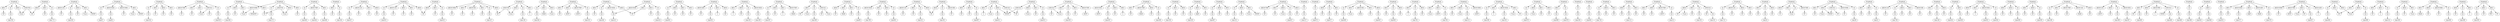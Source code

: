 digraph {
   ptbn00836 [ label="tok" ]
  ptbn00836 -> segr783
   ptbn00393 [ label="PP" ]
   ptbn00837 [ label="NP" ]
   ptbn00080 [ label="PP" ]
   ptbn00392 [ label="Trace" ]
   ptbn00598 [ label="PP" ]
   ptbn00971 [ label="NP" ]
   ptbn00832 [ label="Trace" ]
   pbn101 [ label="ARG0" ]
   ptbn00595 [ label="tok" ]
  ptbn00595 -> segr554
   pbn100 [ label="PropBank" ]
   ptbn00390 [ label="tok" ]
  ptbn00390 -> segr350
   ptbn00596 [ label="NP" ]
   ptbn00975 [ label="tok" ]
  ptbn00975 -> segr918
   pbn244 [ label="rel" ]
   ptbn00184 [ label="tok" ]
  ptbn00184 -> segr164
   ptbn00496 [ label="PP" ]
   pbn243 [ label="ARGM-TMP" ]
   ptbn00977 [ label="Trace" ]
   pbn242 [ label="ARG1" ]
   ptbn00978 [ label="PP" ]
   pbn241 [ label="PropBank" ]
   ptbn00495 [ label="tok" ]
  ptbn00495 -> segr457
   pbn240 [ label="rel" ]
   ptbn00294 [ label="tok" ]
  ptbn00294 -> segr264
   ptbn00180 [ label="PP" ]
   ptbn00295 [ label="NP" ]
   ptbn00298 [ label="WHADVP" ]
   pbn238 [ label="ARGM-LOC" ]
   pbn239 [ label="ARG2" ]
   pbn236 [ label="ARG0" ]
   pbn237 [ label="ARG1" ]
   ptbn00492 [ label="NP" ]
   pbn234 [ label="rel" ]
   pbn235 [ label="PropBank" ]
   ptbn00186 [ label="QP" ]
   ptbn00592 [ label="NP" ]
   ptbn00380 [ label="Trace" ]
   ptbn00825 [ label="NP" ]
   ptbn00382 [ label="tok" ]
  ptbn00382 -> segr344
   ptbn00383 [ label="SBAR" ]
   ptbn00582 [ label="ADVP" ]
   ptbn00824 [ label="tok" ]
  ptbn00824 -> segr773
   ptbn00821 [ label="NP" ]
   pbn231 [ label="PropBank" ]
   ptbn00483 [ label="NP" ]
   pbn230 [ label="rel" ]
   pbn233 [ label="ARG1" ]
   pbn232 [ label="ARG0" ]
   ptbn00488 [ label="PP" ]
   ptbn00968 [ label="PP" ]
   ptbn00192 [ label="NP" ]
   ptbn00284 [ label="SBAR" ]
   pbn227 [ label="ARG0" ]
   pbn228 [ label="ARG1" ]
   pbn229 [ label="ARG2" ]
   ptbn00287 [ label="NP" ]
   pbn223 [ label="ARG1" ]
   pbn224 [ label="rel" ]
   pbn225 [ label="LINK-SLC" ]
   ptbn00482 [ label="tok" ]
  ptbn00482 -> segr444
   pbn226 [ label="PropBank" ]
   ptbn00098 [ label="NP" ]
   ptbn00384 [ label="WHNP" ]
   ptbn00387 [ label="NP" ]
   ptbn00854 [ label="tok" ]
  ptbn00854 -> segr801
   pbn123 [ label="ARG1" ]
   ptbn00855 [ label="NP" ]
   pbn122 [ label="ARG0" ]
   ptbn00951 [ label="NP" ]
   ptbn00856 [ label="NP" ]
   pbn121 [ label="PropBank" ]
   pbn120 [ label="LINK-SLC" ]
   pbn222 [ label="PropBank" ]
   pbn221 [ label="ARGM-NEG" ]
   ptbn00955 [ label="tok" ]
  ptbn00955 -> segr897
   ptbn00852 [ label="tok" ]
  ptbn00852 -> segr799
   pbn220 [ label="rel" ]
   ptbn00956 [ label="NP" ]
   pbn214 [ label="ARG1" ]
   pbn215 [ label="ARGM-TMP" ]
   pbn212 [ label="PropBank" ]
   pbn213 [ label="ARG0" ]
   pbn218 [ label="ARG0" ]
   pbn219 [ label="ARG1" ]
   pbn216 [ label="rel" ]
   pbn217 [ label="PropBank" ]
   pbn119 [ label="rel" ]
   pbn117 [ label="ARG2" ]
   pbn118 [ label="ARGM-TMP" ]
   pbn115 [ label="PropBank" ]
   pbn116 [ label="ARG1" ]
   pbn113 [ label="rel" ]
   pbn114 [ label="ARGM-DIR" ]
   pbn110 [ label="rel" ]
   ptbn00843 [ label="NP" ]
   pbn112 [ label="ARG0" ]
   ptbn00075 [ label="Trace" ]
   pbn111 [ label="PropBank" ]
   ptbn00071 [ label="WHNP" ]
   ptbn00465 [ label="tok" ]
  ptbn00465 -> segr424
   ptbn00466 [ label="PP" ]
   ptbn00262 [ label="NP" ]
   ptbn00462 [ label="tok" ]
  ptbn00462 -> segr422
   pbn211 [ label="rel" ]
   pbn210 [ label="ARG2" ]
   pbn201 [ label="rel" ]
   pbn202 [ label="PropBank" ]
   pbn203 [ label="ARG1" ]
   pbn204 [ label="ARG2" ]
   pbn205 [ label="ARGM-TMP" ]
   pbn206 [ label="rel" ]
   ptbn00266 [ label="NP" ]
   pbn207 [ label="PropBank" ]
   ptbn00265 [ label="tok" ]
  ptbn00265 -> segr236
   pbn208 [ label="ARG0" ]
   pbn106 [ label="PropBank" ]
   pbn209 [ label="ARG1" ]
   pbn107 [ label="ARG0" ]
   pbn108 [ label="ARG1" ]
   pbn109 [ label="ARGM-TMP" ]
   pbn102 [ label="ARG1" ]
   ptbn00077 [ label="tok" ]
  ptbn00077 -> segr65
   pbn103 [ label="LINK-PCR" ]
   pbn104 [ label="ARGM-MNR" ]
   ptbn00079 [ label="tok" ]
  ptbn00079 -> segr67
   pbn105 [ label="rel" ]
   pbn200 [ label="ARG2" ]
   ptbn00730 [ label="NP" ]
   ptbn00733 [ label="tok" ]
  ptbn00733 -> segr687
   ptbn00254 [ label="NP" ]
   ptbn00929 [ label="NP" ]
   ptbn00734 [ label="NP" ]
   ptbn00253 [ label="tok" ]
  ptbn00253 -> segr227
   ptbn00259 [ label="Trace" ]
   ptbn00359 [ label="tok" ]
  ptbn00359 -> segr321
   ptbn00257 [ label="tok" ]
  ptbn00257 -> segr231
   ptbn00921 [ label="NP" ]
   ptbn00920 [ label="tok" ]
  ptbn00920 -> segr857
   ptbn00925 [ label="PP" ]
   ptbn00344 [ label="PP" ]
   ptbn00721 [ label="tok" ]
  ptbn00721 -> segr675
   ptbn00341 [ label="tok" ]
  ptbn00341 -> segr303
   ptbn00343 [ label="Trace" ]
   ptbn00724 [ label="NP" ]
   ptbn00723 [ label="tok" ]
  ptbn00723 -> segr677
   ptbn00244 [ label="WHNP" ]
   ptbn00916 [ label="Trace" ]
   ptbn00910 [ label="NP" ]
   ptbn00708 [ label="NP" ]
   ptbn00911 [ label="tok" ]
  ptbn00911 -> segr849
   ptbn00810 [ label="S" ]
   ptbn00812 [ label="Trace" ]
   ptbn00817 [ label="ADVP" ]
   ptbn00816 [ label="tok" ]
  ptbn00816 -> segr765
   ptbn00612 [ label="NP" ]
   ptbn00809 [ label="tok" ]
  ptbn00809 -> segr761
   ptbn00238 [ label="tok" ]
  ptbn00238 -> segr212
   ptbn00619 [ label="NP" ]
   ptbn00239 [ label="NP" ]
   ptbn00718 [ label="NP" ]
   ptbn00235 [ label="ADVP" ]
   ptbn00232 [ label="Trace" ]
   ptbn00907 [ label="Trace" ]
   ptbn00230 [ label="S" ]
   ptbn00909 [ label="tok" ]
  ptbn00909 -> segr847
   ptbn00611 [ label="tok" ]
  ptbn00611 -> segr569
   ptbn00904 [ label="INTJ" ]
   ptbn00806 [ label="NP" ]
   ptbn00360 [ label="NP" ]
   pbn366 [ label="rel" ]
   pbn367 [ label="PropBank" ]
   pbn368 [ label="ARG1" ]
   ptbn00364 [ label="PP" ]
   pbn369 [ label="rel" ]
   ptbn00227 [ label="tok" ]
  ptbn00227 -> segr206
   ptbn00608 [ label="NP" ]
   ptbn00229 [ label="Trace" ]
   ptbn00223 [ label="tok" ]
  ptbn00223 -> segr202
   ptbn00707 [ label="tok" ]
  ptbn00707 -> segr663
   ptbn00225 [ label="tok" ]
  ptbn00225 -> segr204
   ptbn00705 [ label="tok" ]
  ptbn00705 -> segr661
   ptbn00702 [ label="NP" ]
   ptbn00102 [ label="NP" ]
   ptbn00631 [ label="tok" ]
  ptbn00631 -> segr587
   ptbn00104 [ label="SBAR" ]
   ptbn00101 [ label="tok" ]
  ptbn00101 -> segr89
   ptbn00771 [ label="NP" ]
   ptbn00639 [ label="tok" ]
  ptbn00639 -> segr589
   ptbn00637 [ label="Trace" ]
   ptbn00107 [ label="NP" ]
   ptbn00775 [ label="NP" ]
   ptbn00636 [ label="NP" ]
   ptbn00774 [ label="tok" ]
  ptbn00774 -> segr726
   ptbn00635 [ label="S" ]
   ptbn00634 [ label="Trace" ]
   ptbn00005 [ label="ADVP" ]
   ptbn00108 [ label="NP" ]
   ptbn00116 [ label="NP" ]
   ptbn00114 [ label="Trace" ]
   ptbn00628 [ label="ADVP" ]
   ptbn00761 [ label="tok" ]
  ptbn00761 -> segr713
   ptbn00011 [ label="NP" ]
   ptbn00762 [ label="NP" ]
   ptbn00016 [ label="NP" ]
   ptbn00765 [ label="PP" ]
   ptbn00626 [ label="NP" ]
   ptbn00015 [ label="NP" ]
   ptbn00118 [ label="VP" ]
   ptbn00014 [ label="tok" ]
  ptbn00014 -> segr14
   ptbn00117 [ label="tok" ]
  ptbn00117 -> segr101
   ptbn00651 [ label="PP" ]
   ptbn00122 [ label="Trace" ]
   ptbn00125 [ label="NP" ]
   ptbn00124 [ label="tok" ]
  ptbn00124 -> segr105
   ptbn00127 [ label="PP" ]
   ptbn00755 [ label="NP" ]
   ptbn00133 [ label="NP" ]
   ptbn00640 [ label="SBAR" ]
   ptbn00132 [ label="tok" ]
  ptbn00132 -> segr113
   ptbn00643 [ label="NP" ]
   ptbn00648 [ label="tok" ]
  ptbn00648 -> segr601
   ptbn00649 [ label="NP" ]
   ptbn00043 [ label="tok" ]
  ptbn00043 -> segr38
   ptbn00044 [ label="NP" ]
   ptbn00046 [ label="PP" ]
   ptbn00678 [ label="tok" ]
  ptbn00678 -> segr632
   ptbn00679 [ label="NP" ]
   ptbn00142 [ label="PP" ]
   ptbn00670 [ label="tok" ]
  ptbn00670 -> segr622
   ptbn00671 [ label="PP" ]
   ptbn00875 [ label="NP" ]
   ptbn00874 [ label="tok" ]
  ptbn00874 -> segr815
   ptbn00870 [ label="Trace" ]
   ptbn00041 [ label="Trace" ]
   ptbn00055 [ label="NP" ]
   ptbn00058 [ label="tok" ]
  ptbn00058 -> segr51
   ptbn00059 [ label="NP" ]
   ptbn00159 [ label="S" ]
   ptbn00666 [ label="NP" ]
   ptbn00158 [ label="tok" ]
  ptbn00158 -> segr136
   ptbn00156 [ label="Trace" ]
   ptbn00152 [ label="PP" ]
   ptbn00861 [ label="WHNP" ]
   ptbn00865 [ label="Trace" ]
   ptbn00868 [ label="S" ]
   ptbn00867 [ label="tok" ]
  ptbn00867 -> segr811
   ptbn00025 [ label="tok" ]
  ptbn00025 -> segr24
   ptbn00026 [ label="NP" ]
   ptbn00795 [ label="PP" ]
   ptbn00791 [ label="PP" ]
   ptbn00164 [ label="NP" ]
   ptbn00692 [ label="PP" ]
   ptbn00167 [ label="NP" ]
   ptbn00696 [ label="tok" ]
  ptbn00696 -> segr654
   ptbn00697 [ label="tok" ]
  ptbn00697 -> segr656
   ptbn00893 [ label="S" ]
   ptbn00892 [ label="tok" ]
  ptbn00892 -> segr834
   ptbn00890 [ label="tok" ]
  ptbn00890 -> segr832
   ptbn00897 [ label="tok" ]
  ptbn00897 -> segr838
   ptbn00691 [ label="tok" ]
  ptbn00691 -> segr648
   ptbn00999 [ label="NP" ]
   ptbn00690 [ label="tok" ]
  ptbn00690 -> segr646
   ptbn00160 [ label="NP" ]
   ptbn00998 [ label="tok" ]
  ptbn00998 -> segr939
   ptbn00163 [ label="tok" ]
  ptbn00163 -> segr140
   ptbn00894 [ label="NP" ]
   ptbn00898 [ label="PP" ]
   ptbn00992 [ label="NP" ]
   ptbn00991 [ label="S" ]
   ptbn00990 [ label="tok" ]
  ptbn00990 -> segr931
   ptbn00784 [ label="NP" ]
   ptbn00787 [ label="tok" ]
  ptbn00787 -> segr738
   ptbn00037 [ label="WHNP" ]
   ptbn00034 [ label="NP" ]
   ptbn00684 [ label="PP" ]
   ptbn00788 [ label="NP" ]
   ptbn00688 [ label="tok" ]
  ptbn00688 -> segr644
   ptbn00170 [ label="tok" ]
  ptbn00170 -> segr147
   ptbn00987 [ label="NP" ]
   ptbn00886 [ label="NP" ]
   ptbn00171 [ label="NP" ]
   ptbn00982 [ label="PP" ]
   pbn72 [ label="rel" ]
   pbn73 [ label="PropBank" ]
   pbn70 [ label="ARG1" ]
   pbn71 [ label="ARGM-TMP" ]
   pbn79 [ label="rel" ]
   pbn78 [ label="ARG2" ]
   pbn77 [ label="ARGM-MOD" ]
   pbn76 [ label="ARG1" ]
   pbn75 [ label="PropBank" ]
   pbn74 [ label="rel" ]
   pbn60 [ label="ARG2" ]
   pbn61 [ label="rel" ]
   pbn62 [ label="PropBank" ]
   pbn68 [ label="ARGM-CAU" ]
   pbn67 [ label="PropBank" ]
   pbn69 [ label="ARG0" ]
   pbn64 [ label="ARG1" ]
   pbn63 [ label="ARG0" ]
   pbn66 [ label="rel" ]
   pbn65 [ label="ARGM-MOD" ]
   ptbn01041 [ label="tok" ]
  ptbn01041 -> segr980
   ptbn01040 [ label="tok" ]
  ptbn01040 -> segr978
   pbn50 [ label="ARG1" ]
   pbn51 [ label="rel" ]
   pbn55 [ label="ARGM-DIS" ]
   pbn54 [ label="ARG1" ]
   pbn53 [ label="ARG0" ]
   pbn52 [ label="PropBank" ]
   pbn59 [ label="PropBank" ]
   pbn58 [ label="rel" ]
   pbn57 [ label="ARGM-MNR" ]
   pbn56 [ label="ARG2" ]
   ptbn01031 [ label="Trace" ]
   pbn40 [ label="ARG0" ]
   pbn49 [ label="ARG0" ]
   pbn42 [ label="rel" ]
   pbn41 [ label="ARG1" ]
   pbn44 [ label="ARG0" ]
   pbn43 [ label="PropBank" ]
   ptbn01033 [ label="tok" ]
  ptbn01033 -> segr970
   pbn46 [ label="LINK-PCR" ]
   ptbn01034 [ label="NP" ]
   pbn45 [ label="ARG1" ]
   pbn48 [ label="PropBank" ]
   ptbn01036 [ label="PP" ]
   pbn47 [ label="rel" ]
   pbn91 [ label="PropBank" ]
   pbn90 [ label="rel" ]
   pbn95 [ label="PropBank" ]
   pbn94 [ label="rel" ]
   pbn93 [ label="ARG1" ]
   pbn92 [ label="ARG0" ]
   pbn98 [ label="ARG2" ]
   pbn99 [ label="rel" ]
   pbn96 [ label="ARG0" ]
   pbn97 [ label="ARG1" ]
   pbn80 [ label="PropBank" ]
   pbn82 [ label="ARG1" ]
   pbn81 [ label="ARG0" ]
   pbn84 [ label="rel" ]
   pbn83 [ label="ARGM-MNR" ]
   pbn85 [ label="PropBank" ]
   pbn86 [ label="rel" ]
   pbn87 [ label="PropBank" ]
   pbn88 [ label="ARG0" ]
   pbn89 [ label="ARG1" ]
   ptbn00307 [ label="NP" ]
   ptbn00204 [ label="S" ]
   ptbn00306 [ label="tok" ]
  ptbn00306 -> segr272
   ptbn00203 [ label="tok" ]
  ptbn00203 -> segr182
   ptbn00201 [ label="tok" ]
  ptbn00201 -> segr180
   pbn347 [ label="PropBank" ]
   pbn346 [ label="ARGM-ADV" ]
   pbn345 [ label="rel" ]
   pbn344 [ label="ARG1" ]
   ptbn00209 [ label="NP" ]
   ptbn00208 [ label="tok" ]
  ptbn00208 -> segr186
   ptbn00302 [ label="Trace" ]
   pbn349 [ label="ARG1" ]
   pbn168 [ label="ARG1" ]
   pbn348 [ label="ARG0" ]
   ptbn00205 [ label="NP" ]
   pbn169 [ label="ARGM-MOD" ]
   ptbn00409 [ label="tok" ]
  ptbn00409 -> segr367
   pbn178 [ label="ARG1" ]
   pbn350 [ label="rel" ]
   pbn177 [ label="ARG0" ]
   pbn176 [ label="PropBank" ]
   ptbn00408 [ label="tok" ]
  ptbn00408 -> segr366
   pbn175 [ label="rel" ]
   pbn353 [ label="rel" ]
   ptbn00405 [ label="NP" ]
   pbn174 [ label="ARGM-LOC" ]
   pbn354 [ label="PropBank" ]
   pbn173 [ label="ARG1" ]
   pbn351 [ label="PropBank" ]
   pbn172 [ label="ARG0" ]
   pbn352 [ label="ARG2" ]
   pbn171 [ label="PropBank" ]
   pbn170 [ label="rel" ]
   ptbn00402 [ label="SBAR" ]
   pbn2 [ label="ARG1" ]
   pbn1 [ label="ARG0" ]
   pbn0 [ label="PropBank" ]
   ptbn00213 [ label="NP" ]
   ptbn00317 [ label="Trace" ]
   ptbn00319 [ label="NP" ]
   pbn356 [ label="PropBank" ]
   pbn355 [ label="rel" ]
   pbn358 [ label="ARGM-MNR" ]
   pbn357 [ label="ARGM-TMP" ]
   pbn179 [ label="ARGM-PRP" ]
   pbn359 [ label="ARG3" ]
   ptbn00216 [ label="SBAR" ]
   ptbn00219 [ label="NP" ]
   ptbn00418 [ label="tok" ]
  ptbn00418 -> segr377
   pbn187 [ label="ARG0" ]
   pbn186 [ label="PropBank" ]
   pbn360 [ label="rel" ]
   pbn189 [ label="rel" ]
   pbn361 [ label="ARGM-ADV" ]
   pbn188 [ label="ARG1" ]
   pbn362 [ label="PropBank" ]
   pbn183 [ label="ARG0" ]
   pbn363 [ label="ARG0" ]
   ptbn00415 [ label="NP" ]
   pbn182 [ label="PropBank" ]
   pbn364 [ label="ARG1" ]
   pbn185 [ label="rel" ]
   pbn365 [ label="ARG2" ]
   pbn184 [ label="ARG1" ]
   ptbn00411 [ label="tok" ]
  ptbn00411 -> segr369
   ptbn00412 [ label="ADVP" ]
   pbn181 [ label="LINK-SLC" ]
   pbn180 [ label="rel" ]
   ptbn00517 [ label="NP" ]
   ptbn00329 [ label="PP" ]
   ptbn00328 [ label="tok" ]
  ptbn00328 -> segr291
   pbn289 [ label="ARG1" ]
   pbn329 [ label="ARGM-TMP" ]
   pbn328 [ label="ARG1" ]
   ptbn00324 [ label="NP" ]
   pbn327 [ label="ARG0" ]
   ptbn00323 [ label="S" ]
   pbn326 [ label="PropBank" ]
   ptbn00322 [ label="tok" ]
  ptbn00322 -> segr287
   pbn325 [ label="rel" ]
   pbn324 [ label="ARG2" ]
   pbn323 [ label="ARGM-DIS" ]
   pbn322 [ label="ARG1" ]
   pbn331 [ label="rel" ]
   pbn291 [ label="PropBank" ]
   ptbn00522 [ label="WHNP" ]
   pbn196 [ label="ARG2" ]
   pbn332 [ label="PropBank" ]
   pbn290 [ label="rel" ]
   pbn195 [ label="ARG1" ]
   ptbn00520 [ label="tok" ]
  ptbn00520 -> segr486
   pbn194 [ label="PropBank" ]
   pbn330 [ label="ARG2" ]
   pbn193 [ label="rel" ]
   pbn199 [ label="ARG1" ]
   pbn198 [ label="PropBank" ]
   pbn197 [ label="rel" ]
   pbn299 [ label="ARGM-MOD" ]
   pbn298 [ label="ARG1" ]
   pbn297 [ label="ARG0" ]
   ptbn00528 [ label="tok" ]
  ptbn00528 -> segr490
   pbn296 [ label="PropBank" ]
   ptbn00529 [ label="NP" ]
   pbn295 [ label="rel" ]
   ptbn00526 [ label="tok" ]
  ptbn00526 -> segr488
   pbn192 [ label="ARG4" ]
   pbn294 [ label="LINK-PCR" ]
   pbn191 [ label="ARG1" ]
   pbn293 [ label="ARG1" ]
   pbn190 [ label="PropBank" ]
   pbn292 [ label="ARG0" ]
   pbn7 [ label="ARG1" ]
   pbn8 [ label="rel" ]
   pbn9 [ label="PropBank" ]
   pbn3 [ label="ARGM-TMP" ]
   ptbn00338 [ label="ADVP" ]
   pbn4 [ label="rel" ]
   pbn5 [ label="PropBank" ]
   pbn6 [ label="ARG0" ]
   pbn338 [ label="ARGM-TMP" ]
   ptbn00334 [ label="NP" ]
   pbn337 [ label="ARG1" ]
   pbn339 [ label="ARG2" ]
   pbn334 [ label="ARG2" ]
   pbn333 [ label="ARG1" ]
   pbn336 [ label="PropBank" ]
   pbn335 [ label="rel" ]
   pbn340 [ label="rel" ]
   ptbn00531 [ label="S" ]
   pbn341 [ label="LINK-SLC" ]
   pbn342 [ label="PropBank" ]
   ptbn00533 [ label="Trace" ]
   pbn343 [ label="ARG0" ]
   ptbn00539 [ label="tok" ]
  ptbn00539 -> segr498
   ptbn00537 [ label="tok" ]
  ptbn00537 -> segr494
   pbn302 [ label="ARG0" ]
   pbn34 [ label="PropBank" ]
   pbn303 [ label="ARG1" ]
   pbn35 [ label="ARG0" ]
   pbn300 [ label="rel" ]
   pbn36 [ label="ARG1" ]
   pbn129 [ label="rel" ]
   pbn301 [ label="PropBank" ]
   pbn37 [ label="rel" ]
   pbn128 [ label="ARG1" ]
   pbn306 [ label="PropBank" ]
   pbn30 [ label="ARG0" ]
   pbn127 [ label="ARG0" ]
   pbn307 [ label="ARG0" ]
   pbn31 [ label="ARG1" ]
   pbn126 [ label="PropBank" ]
   ptbn01029 [ label="S" ]
   pbn304 [ label="rel" ]
   pbn32 [ label="ARGM-TMP" ]
   pbn125 [ label="rel" ]
   pbn305 [ label="LINK-SLC" ]
   pbn33 [ label="rel" ]
   pbn124 [ label="ARGM-LOC" ]
   pbn269 [ label="PropBank" ]
   pbn308 [ label="ARG1" ]
   pbn268 [ label="rel" ]
   pbn309 [ label="rel" ]
   pbn267 [ label="ARGM-LOC" ]
   pbn38 [ label="LINK-SLC" ]
   pbn39 [ label="PropBank" ]
   pbn272 [ label="rel" ]
   ptbn00549 [ label="Trace" ]
   pbn273 [ label="PropBank" ]
   pbn270 [ label="ARG0" ]
   ptbn00444 [ label="NP" ]
   ptbn00547 [ label="S" ]
   pbn271 [ label="ARG1" ]
   pbn276 [ label="ARGM-LOC" ]
   pbn277 [ label="rel" ]
   pbn274 [ label="ARG0" ]
   pbn275 [ label="ARG1" ]
   pbn133 [ label="ARGM-LOC" ]
   pbn134 [ label="rel" ]
   ptbn00540 [ label="NP" ]
   pbn131 [ label="ARG0" ]
   pbn132 [ label="ARG1" ]
   pbn310 [ label="LINK-SLC" ]
   pbn130 [ label="PropBank" ]
   ptbn00448 [ label="PP" ]
   ptbn00447 [ label="tok" ]
  ptbn00447 -> segr406
   pbn311 [ label="PropBank" ]
   pbn25 [ label="ARG0" ]
   pbn312 [ label="ARG0" ]
   pbn26 [ label="ARG1" ]
   pbn139 [ label="ARGM-LOC" ]
   ptbn01012 [ label="ADVP" ]
   pbn313 [ label="ARG1" ]
   pbn23 [ label="rel" ]
   ptbn01011 [ label="tok" ]
  ptbn01011 -> segr953
   pbn314 [ label="ARGM-MOD" ]
   pbn24 [ label="PropBank" ]
   ptbn01018 [ label="PP" ]
   pbn315 [ label="rel" ]
   pbn21 [ label="ARGM-MOD" ]
   pbn136 [ label="rel" ]
   ptbn01017 [ label="Trace" ]
   pbn316 [ label="PropBank" ]
   pbn22 [ label="ARGM-MNR" ]
   pbn135 [ label="PropBank" ]
   pbn317 [ label="ARG0" ]
   pbn138 [ label="ARG0" ]
   ptbn01015 [ label="tok" ]
  ptbn01015 -> segr957
   pbn318 [ label="ARG4" ]
   pbn20 [ label="ARG1" ]
   pbn137 [ label="PropBank" ]
   pbn319 [ label="rel" ]
   pbn279 [ label="PropBank" ]
   pbn278 [ label="ARGM-DIR" ]
   pbn29 [ label="PropBank" ]
   pbn27 [ label="ARG2" ]
   pbn28 [ label="rel" ]
   pbn281 [ label="ARG1" ]
   ptbn00558 [ label="NP" ]
   pbn282 [ label="rel" ]
   ptbn00557 [ label="tok" ]
  ptbn00557 -> segr514
   pbn283 [ label="PropBank" ]
   pbn284 [ label="ARG1" ]
   ptbn00456 [ label="SBAR" ]
   pbn285 [ label="ARG2" ]
   pbn286 [ label="rel" ]
   pbn287 [ label="PropBank" ]
   pbn288 [ label="ARG0" ]
   pbn142 [ label="PropBank" ]
   pbn143 [ label="ARG1" ]
   pbn144 [ label="ARGM-MOD" ]
   ptbn00552 [ label="PP" ]
   pbn145 [ label="ARG2" ]
   ptbn00551 [ label="tok" ]
  ptbn00551 -> segr508
   ptbn00459 [ label="NP" ]
   pbn321 [ label="ARG0" ]
   pbn140 [ label="rel" ]
   pbn320 [ label="PropBank" ]
   pbn280 [ label="ARG0" ]
   pbn141 [ label="ARGM-NEG" ]
   pbn149 [ label="ARG0" ]
   pbn148 [ label="PropBank" ]
   ptbn01007 [ label="NP" ]
   pbn10 [ label="ARG0" ]
   pbn147 [ label="ARGM-ADV" ]
   pbn11 [ label="ARG1" ]
   pbn146 [ label="rel" ]
   ptbn01001 [ label="tok" ]
  ptbn01001 -> segr943
   pbn12 [ label="ARGM-MNR" ]
   pbn13 [ label="rel" ]
   ptbn01003 [ label="tok" ]
  ptbn01003 -> segr946
   pbn14 [ label="LINK-SLC" ]
   pbn15 [ label="PropBank" ]
   pbn16 [ label="ARG1" ]
   pbn17 [ label="ARG2" ]
   pbn18 [ label="rel" ]
   pbn249 [ label="rel" ]
   pbn19 [ label="PropBank" ]
   pbn248 [ label="PropBank" ]
   pbn247 [ label="rel" ]
   pbn246 [ label="ARG1" ]
   pbn245 [ label="PropBank" ]
   pbn254 [ label="PropBank" ]
   ptbn00420 [ label="tok" ]
  ptbn00420 -> segr379
   pbn255 [ label="rel" ]
   pbn252 [ label="ARG1" ]
   pbn253 [ label="rel" ]
   pbn250 [ label="PropBank" ]
   pbn251 [ label="ARG0" ]
   ptbn00569 [ label="tok" ]
  ptbn00569 -> segr526
   ptbn00421 [ label="ADJP" ]
   pbn151 [ label="rel" ]
   pbn152 [ label="PropBank" ]
   ptbn00566 [ label="NP" ]
   ptbn00426 [ label="NP" ]
   pbn150 [ label="ARG1" ]
   pbn155 [ label="rel" ]
   pbn156 [ label="PropBank" ]
   pbn153 [ label="ARG1" ]
   ptbn00429 [ label="tok" ]
  ptbn00429 -> segr389
   pbn154 [ label="ARG2" ]
   pbn158 [ label="ARG1" ]
   pbn157 [ label="ARG0" ]
   pbn159 [ label="ARGM-MNR" ]
   ptbn00570 [ label="ADJP" ]
   pbn257 [ label="ARG0" ]
   pbn256 [ label="PropBank" ]
   pbn259 [ label="rel" ]
   pbn258 [ label="ARG1" ]
   pbn263 [ label="rel" ]
   pbn264 [ label="PropBank" ]
   pbn265 [ label="ARG0" ]
   ptbn00431 [ label="NP" ]
   pbn266 [ label="ARG1" ]
   ptbn00430 [ label="S" ]
   pbn260 [ label="PropBank" ]
   ptbn00579 [ label="ADVP" ]
   pbn261 [ label="ARG0" ]
   ptbn00435 [ label="PRT" ]
   pbn262 [ label="ARG1" ]
   ptbn00434 [ label="tok" ]
  ptbn00434 -> segr393
   ptbn00437 [ label="PP" ]
   pbn160 [ label="rel" ]
   pbn161 [ label="PropBank" ]
   ptbn00575 [ label="NP" ]
   pbn162 [ label="ARG1" ]
   ptbn00578 [ label="tok" ]
  ptbn00578 -> segr535
   pbn163 [ label="ARGM-MOD" ]
   pbn164 [ label="ARG3" ]
   pbn165 [ label="rel" ]
   pbn166 [ label="PropBank" ]
   pbn167 [ label="ARG0" ]
   { rank=same; }
   pbn235 -> pbn239
   pbn239 -> ptbn00684
   pbn238 -> ptbn00692
   pbn241 -> pbn242
   pbn242 -> ptbn00691
   pbn235 -> pbn240
   pbn240 -> ptbn00678
   pbn6 -> ptbn00016
   pbn241 -> pbn244
   pbn5 -> pbn6
   pbn4 -> ptbn00014
   pbn241 -> pbn243
   pbn0 -> pbn4
   pbn243 -> ptbn00688
   pbn3 -> ptbn00005
   pbn2 -> ptbn00015
   pbn0 -> pbn3
   pbn1 -> ptbn00011
   pbn0 -> pbn2
   pbn0 -> pbn1
   pbn52 -> pbn55
   pbn55 -> ptbn00142
   pbn97 -> ptbn00317
   pbn52 -> pbn54
   pbn54 -> ptbn00171
   pbn181 -> ptbn00522
   pbn176 -> pbn181
   pbn91 -> pbn92
   pbn180 -> ptbn00526
   pbn176 -> pbn180
   pbn179 -> ptbn00531
   pbn176 -> pbn179
   pbn91 -> pbn94
   pbn178 -> ptbn00528
   pbn93 -> ptbn00266
   pbn53 -> ptbn00167
   pbn178 -> ptbn00517
   pbn91 -> pbn93
   pbn52 -> pbn53
   pbn176 -> pbn178
   pbn92 -> ptbn00262
   pbn51 -> ptbn00163
   pbn177 -> ptbn00529
   pbn95 -> pbn97
   pbn48 -> pbn51
   pbn96 -> ptbn00287
   pbn50 -> ptbn00164
   pbn95 -> pbn96
   pbn48 -> pbn50
   pbn94 -> ptbn00265
   pbn49 -> ptbn00160
   pbn43 -> pbn47
   pbn47 -> ptbn00158
   pbn48 -> pbn49
   pbn98 -> ptbn00295
   pbn95 -> pbn98
   pbn99 -> ptbn00294
   pbn43 -> pbn46
   pbn95 -> pbn99
   pbn45 -> ptbn00159
   pbn101 -> ptbn00302
   pbn46 -> ptbn00167
   pbn100 -> pbn101
   pbn46 -> ptbn00156
   pbn102 -> ptbn00307
   pbn43 -> pbn44
   pbn100 -> pbn102
   pbn42 -> ptbn00132
   pbn103 -> ptbn00295
   pbn43 -> pbn45
   pbn100 -> pbn103
   pbn44 -> ptbn00156
   pbn104 -> ptbn00298
   pbn166 -> pbn168
   pbn100 -> pbn104
   pbn167 -> ptbn00459
   pbn103 -> ptbn00302
   pbn166 -> pbn167
   pbn165 -> ptbn00465
   pbn166 -> pbn170
   pbn169 -> ptbn00462
   pbn166 -> pbn169
   pbn168 -> ptbn00483
   pbn108 -> ptbn00323
   pbn106 -> pbn108
   pbn107 -> ptbn00319
   pbn106 -> pbn107
   pbn161 -> pbn165
   pbn105 -> ptbn00306
   pbn164 -> ptbn00466
   pbn100 -> pbn105
   pbn104 -> ptbn00317
   pbn109 -> ptbn00284
   pbn173 -> ptbn00496
   pbn106 -> pbn109
   pbn171 -> pbn173
   pbn110 -> ptbn00322
   pbn174 -> ptbn00488
   pbn106 -> pbn110
   pbn171 -> pbn174
   pbn175 -> ptbn00495
   pbn171 -> pbn175
   pbn176 -> pbn177
   pbn114 -> ptbn00329
   pbn56 -> ptbn00180
   pbn111 -> pbn114
   pbn52 -> pbn56
   pbn57 -> ptbn00152
   pbn52 -> pbn57
   pbn112 -> ptbn00324
   pbn58 -> ptbn00170
   pbn170 -> ptbn00482
   pbn111 -> pbn112
   pbn52 -> pbn58
   pbn113 -> ptbn00328
   pbn172 -> ptbn00492
   pbn111 -> pbn113
   pbn171 -> pbn172
   pbn119 -> ptbn00341
   pbn115 -> pbn120
   pbn118 -> ptbn00338
   pbn115 -> pbn119
   pbn120 -> ptbn00334
   pbn115 -> pbn116
   pbn117 -> ptbn00344
   pbn115 -> pbn118
   pbn116 -> ptbn00343
   pbn115 -> pbn117
   pbn207 -> pbn209
   pbn208 -> ptbn00592
   pbn90 -> ptbn00257
   pbn87 -> pbn90
   pbn207 -> pbn211
   pbn210 -> ptbn00598
   pbn207 -> pbn210
   pbn209 -> ptbn00596
   pbn122 -> ptbn00324
   pbn121 -> pbn122
   pbn120 -> ptbn00343
   pbn328 -> ptbn00921
   pbn326 -> pbn328
   pbn327 -> ptbn00907
   pbn326 -> pbn330
   pbn126 -> pbn127
   pbn330 -> ptbn00925
   pbn326 -> pbn329
   pbn121 -> pbn125
   pbn329 -> ptbn00929
   pbn125 -> ptbn00359
   pbn332 -> pbn333
   pbn121 -> pbn124
   pbn124 -> ptbn00364
   pbn326 -> pbn331
   pbn121 -> pbn123
   pbn331 -> ptbn00920
   pbn123 -> ptbn00360
   pbn86 -> ptbn00253
   pbn213 -> ptbn00608
   pbn87 -> pbn88
   pbn212 -> pbn214
   pbn84 -> ptbn00238
   pbn211 -> ptbn00595
   pbn85 -> pbn86
   pbn212 -> pbn213
   pbn89 -> ptbn00244
   pbn89 -> ptbn00259
   pbn88 -> ptbn00254
   pbn87 -> pbn89
   pbn83 -> ptbn00235
   pbn80 -> pbn83
   pbn244 -> ptbn00690
   pbn201 -> ptbn00569
   pbn80 -> pbn84
   pbn203 -> ptbn00575
   pbn202 -> pbn203
   pbn204 -> ptbn00582
   pbn202 -> pbn204
   pbn332 -> pbn334
   pbn333 -> ptbn00951
   pbn332 -> pbn335
   pbn334 -> ptbn00956
   pbn335 -> ptbn00955
   pbn336 -> pbn337
   pbn337 -> ptbn00977
   pbn336 -> pbn338
   pbn338 -> ptbn00982
   pbn250 -> pbn252
   pbn336 -> pbn339
   pbn248 -> pbn249
   pbn202 -> pbn205
   pbn249 -> ptbn00705
   pbn78 -> ptbn00230
   pbn205 -> ptbn00579
   pbn250 -> pbn251
   pbn75 -> pbn79
   pbn202 -> pbn206
   pbn251 -> ptbn00702
   pbn79 -> ptbn00227
   pbn206 -> ptbn00578
   pbn245 -> pbn246
   pbn80 -> pbn81
   pbn207 -> pbn208
   pbn246 -> ptbn00697
   pbn81 -> ptbn00232
   pbn245 -> pbn247
   pbn80 -> pbn82
   pbn247 -> ptbn00696
   pbn82 -> ptbn00239
   pbn194 -> pbn197
   pbn196 -> ptbn00558
   pbn9 -> pbn12
   pbn194 -> pbn196
   pbn11 -> ptbn00044
   pbn195 -> ptbn00547
   pbn250 -> pbn253
   pbn75 -> pbn78
   pbn9 -> pbn11
   pbn252 -> ptbn00708
   pbn77 -> ptbn00223
   pbn10 -> ptbn00041
   pbn75 -> pbn77
   pbn10 -> ptbn00037
   pbn76 -> ptbn00229
   pbn9 -> pbn10
   pbn314 -> ptbn00890
   pbn8 -> ptbn00025
   pbn130 -> pbn133
   pbn5 -> pbn8
   pbn7 -> ptbn00026
   pbn5 -> pbn7
   pbn135 -> pbn136
   pbn134 -> ptbn00390
   pbn130 -> pbn134
   pbn133 -> ptbn00393
   pbn316 -> pbn319
   pbn138 -> ptbn00405
   pbn319 -> ptbn00897
   pbn137 -> pbn139
   pbn316 -> pbn318
   pbn136 -> ptbn00408
   pbn318 -> ptbn00898
   pbn137 -> pbn138
   pbn316 -> pbn317
   pbn317 -> ptbn00894
   pbn311 -> pbn315
   pbn139 -> ptbn00412
   pbn315 -> ptbn00892
   pbn255 -> ptbn00721
   pbn75 -> pbn76
   pbn256 -> pbn257
   pbn76 -> ptbn00219
   pbn253 -> ptbn00707
   pbn73 -> pbn74
   pbn200 -> ptbn00570
   pbn254 -> pbn255
   pbn74 -> ptbn00225
   pbn198 -> pbn201
   pbn258 -> ptbn00724
   pbn67 -> pbn72
   pbn199 -> ptbn00566
   pbn256 -> pbn259
   pbn72 -> ptbn00208
   pbn198 -> pbn200
   pbn320 -> pbn321
   pbn257 -> ptbn00718
   pbn197 -> ptbn00557
   pbn256 -> pbn258
   pbn198 -> pbn199
   pbn188 -> ptbn00540
   pbn71 -> ptbn00213
   pbn17 -> ptbn00059
   pbn189 -> ptbn00539
   pbn186 -> pbn189
   pbn259 -> ptbn00723
   pbn67 -> pbn70
   pbn15 -> pbn16
   pbn69 -> ptbn00205
   pbn14 -> ptbn00037
   pbn261 -> ptbn00730
   pbn67 -> pbn71
   pbn15 -> pbn17
   pbn260 -> pbn261
   pbn70 -> ptbn00209
   pbn16 -> ptbn00055
   pbn13 -> ptbn00043
   pbn9 -> pbn13
   pbn320 -> pbn322
   pbn14 -> ptbn00034
   pbn321 -> ptbn00909
   pbn9 -> pbn14
   pbn126 -> pbn128
   pbn127 -> ptbn00380
   pbn12 -> ptbn00046
   pbn126 -> pbn129
   pbn128 -> ptbn00383
   pbn324 -> ptbn00916
   pbn129 -> ptbn00382
   pbn320 -> pbn325
   pbn130 -> pbn131
   pbn325 -> ptbn00911
   pbn131 -> ptbn00387
   pbn326 -> pbn327
   pbn130 -> pbn132
   pbn322 -> ptbn00910
   pbn132 -> ptbn00384
   pbn320 -> pbn323
   pbn132 -> ptbn00392
   pbn323 -> ptbn00904
   pbn320 -> pbn324
   pbn260 -> pbn262
   pbn66 -> ptbn00203
   pbn190 -> pbn193
   pbn262 -> ptbn00734
   pbn67 -> pbn68
   pbn193 -> ptbn00551
   pbn260 -> pbn263
   pbn68 -> ptbn00216
   pbn194 -> pbn195
   pbn263 -> ptbn00733
   pbn67 -> pbn69
   pbn264 -> pbn265
   pbn190 -> pbn191
   pbn265 -> ptbn00755
   pbn191 -> ptbn00549
   pbn264 -> pbn266
   pbn190 -> pbn192
   pbn62 -> pbn66
   pbn192 -> ptbn00552
   pbn15 -> pbn18
   pbn149 -> ptbn00426
   pbn18 -> ptbn00058
   pbn148 -> pbn150
   pbn147 -> ptbn00402
   pbn148 -> pbn149
   pbn20 -> ptbn00075
   pbn146 -> ptbn00420
   pbn232 -> ptbn00666
   pbn19 -> pbn21
   pbn142 -> pbn147
   pbn231 -> pbn233
   pbn19 -> pbn20
   pbn20 -> ptbn00071
   pbn142 -> pbn146
   pbn62 -> pbn64
   pbn22 -> ptbn00080
   pbn234 -> ptbn00670
   pbn235 -> pbn236
   pbn64 -> ptbn00204
   pbn19 -> pbn23
   pbn62 -> pbn63
   pbn21 -> ptbn00077
   pbn233 -> ptbn00671
   pbn63 -> ptbn00192
   pbn19 -> pbn22
   pbn231 -> pbn234
   pbn237 -> ptbn00679
   pbn235 -> pbn238
   pbn236 -> ptbn00666
   pbn62 -> pbn65
   pbn235 -> pbn237
   pbn65 -> ptbn00201
   pbn61 -> ptbn00184
   pbn59 -> pbn61
   pbn60 -> ptbn00186
   pbn59 -> pbn60
   pbn151 -> ptbn00429
   pbn148 -> pbn151
   pbn150 -> ptbn00430
   pbn137 -> pbn141
   pbn23 -> ptbn00079
   pbn141 -> ptbn00409
   pbn24 -> pbn25
   pbn142 -> pbn143
   pbn25 -> ptbn00098
   pbn143 -> ptbn00415
   pbn24 -> pbn26
   pbn26 -> ptbn00104
   pbn24 -> pbn27
   pbn137 -> pbn140
   pbn27 -> ptbn00102
   pbn140 -> ptbn00411
   pbn225 -> ptbn00637
   pbn24 -> pbn28
   pbn226 -> pbn227
   pbn28 -> ptbn00101
   pbn227 -> ptbn00643
   pbn29 -> pbn30
   pbn226 -> pbn228
   pbn228 -> ptbn00649
   pbn226 -> pbn229
   pbn229 -> ptbn00651
   pbn226 -> pbn230
   pbn230 -> ptbn00648
   pbn311 -> pbn314
   pbn313 -> ptbn00893
   pbn231 -> pbn232
   pbn309 -> ptbn00874
   pbn306 -> pbn309
   pbn310 -> ptbn00856
   pbn306 -> pbn310
   pbn311 -> pbn312
   pbn144 -> ptbn00418
   pbn310 -> ptbn00861
   pbn142 -> pbn144
   pbn311 -> pbn313
   pbn145 -> ptbn00421
   pbn312 -> ptbn00886
   pbn142 -> pbn145
   pbn33 -> ptbn00122
   pbn156 -> pbn160
   pbn34 -> pbn35
   pbn160 -> ptbn00447
   pbn32 -> ptbn00127
   pbn156 -> pbn159
   pbn29 -> pbn33
   pbn159 -> ptbn00448
   pbn31 -> ptbn00122
   pbn161 -> pbn163
   pbn29 -> pbn32
   pbn163 -> ptbn00462
   pbn30 -> ptbn00118
   pbn161 -> pbn162
   pbn29 -> pbn31
   pbn162 -> ptbn00459
   pbn222 -> pbn224
   pbn224 -> ptbn00639
   pbn223 -> ptbn00636
   pbn223 -> ptbn00634
   pbn221 -> ptbn00628
   pbn158 -> ptbn00456
   pbn222 -> pbn223
   pbn35 -> ptbn00116
   pbn220 -> ptbn00631
   pbn35 -> ptbn00114
   pbn217 -> pbn221
   pbn225 -> ptbn00619
   pbn222 -> pbn225
   pbn34 -> pbn36
   pbn161 -> pbn164
   pbn38 -> ptbn00108
   pbn152 -> pbn153
   pbn38 -> ptbn00117
   pbn153 -> ptbn00431
   pbn39 -> pbn40
   pbn152 -> pbn154
   pbn40 -> ptbn00107
   pbn154 -> ptbn00435
   pbn36 -> ptbn00125
   pbn154 -> ptbn00437
   pbn34 -> pbn37
   pbn152 -> pbn155
   pbn37 -> ptbn00124
   pbn155 -> ptbn00434
   pbn34 -> pbn38
   pbn156 -> pbn157
   pbn212 -> pbn216
   pbn216 -> ptbn00611
   pbn217 -> pbn218
   pbn218 -> ptbn00626
   pbn39 -> pbn41
   pbn214 -> ptbn00612
   pbn212 -> pbn215
   pbn215 -> ptbn00640
   pbn219 -> ptbn00635
   pbn217 -> pbn219
   pbn217 -> pbn220
   pbn156 -> pbn158
   pbn157 -> ptbn00444
   pbn39 -> pbn42
   pbn41 -> ptbn00133
   pbn296 -> pbn297
   pbn297 -> ptbn00843
   pbn294 -> ptbn00832
   pbn294 -> ptbn00821
   pbn295 -> ptbn00836
   pbn291 -> pbn295
   pbn291 -> pbn293
   pbn292 -> ptbn00832
   pbn291 -> pbn294
   pbn293 -> ptbn00837
   pbn301 -> pbn303
   pbn302 -> ptbn00867
   pbn302 -> ptbn00861
   pbn301 -> pbn302
   pbn300 -> ptbn00854
   pbn296 -> pbn300
   pbn299 -> ptbn00852
   pbn296 -> pbn299
   pbn298 -> ptbn00855
   pbn296 -> pbn298
   pbn301 -> pbn305
   pbn304 -> ptbn00865
   pbn364 -> ptbn01034
   pbn305 -> ptbn00861
   pbn305 -> ptbn00856
   pbn307 -> ptbn00870
   pbn306 -> pbn307
   pbn308 -> ptbn00875
   pbn306 -> pbn308
   pbn368 -> ptbn01041
   pbn367 -> pbn368
   pbn369 -> ptbn01040
   pbn367 -> pbn369
   pbn365 -> ptbn01036
   pbn362 -> pbn365
   pbn366 -> ptbn01033
   pbn301 -> pbn304
   pbn362 -> pbn366
   pbn303 -> ptbn00868
   pbn269 -> pbn272
   pbn182 -> pbn184
   pbn271 -> ptbn00775
   pbn183 -> ptbn00533
   pbn182 -> pbn185
   pbn184 -> ptbn00540
   pbn269 -> pbn270
   pbn186 -> pbn187
   pbn268 -> ptbn00761
   pbn185 -> ptbn00537
   pbn269 -> pbn271
   pbn186 -> pbn188
   pbn270 -> ptbn00771
   pbn187 -> ptbn00533
   pbn356 -> pbn358
   pbn357 -> ptbn01012
   pbn358 -> ptbn01018
   pbn351 -> pbn352
   pbn352 -> ptbn01003
   pbn351 -> pbn353
   pbn353 -> ptbn01001
   pbn354 -> pbn355
   pbn355 -> ptbn01011
   pbn356 -> pbn357
   pbn266 -> ptbn00762
   pbn264 -> pbn267
   pbn267 -> ptbn00765
   pbn264 -> pbn268
   pbn181 -> ptbn00520
   pbn182 -> pbn183
   pbn273 -> pbn278
   pbn277 -> ptbn00787
   pbn273 -> pbn277
   pbn276 -> ptbn00795
   pbn273 -> pbn276
   pbn362 -> pbn364
   pbn363 -> ptbn01031
   pbn359 -> ptbn01017
   pbn356 -> pbn360
   pbn356 -> pbn359
   pbn359 -> ptbn01007
   pbn361 -> ptbn01029
   pbn362 -> pbn363
   pbn360 -> ptbn01015
   pbn356 -> pbn361
   pbn273 -> pbn275
   pbn275 -> ptbn00788
   pbn273 -> pbn274
   pbn274 -> ptbn00784
   pbn272 -> ptbn00774
   pbn283 -> pbn284
   pbn282 -> ptbn00809
   pbn283 -> pbn285
   pbn284 -> ptbn00812
   pbn344 -> ptbn00991
   pbn342 -> pbn343
   pbn341 -> ptbn00977
   pbn342 -> pbn344
   pbn343 -> ptbn00987
   pbn336 -> pbn340
   pbn340 -> ptbn00975
   pbn336 -> pbn341
   pbn341 -> ptbn00971
   pbn339 -> ptbn00978
   pbn278 -> ptbn00791
   pbn279 -> pbn280
   pbn280 -> ptbn00806
   pbn279 -> pbn281
   pbn281 -> ptbn00810
   pbn279 -> pbn282
   pbn291 -> pbn292
   pbn290 -> ptbn00824
   pbn287 -> pbn290
   pbn350 -> ptbn00998
   pbn347 -> pbn350
   pbn349 -> ptbn00999
   pbn347 -> pbn349
   pbn347 -> pbn348
   pbn348 -> ptbn00992
   pbn342 -> pbn346
   pbn346 -> ptbn00968
   pbn342 -> pbn345
   pbn345 -> ptbn00990
   pbn283 -> pbn286
   pbn286 -> ptbn00816
   pbn285 -> ptbn00817
   pbn287 -> pbn289
   pbn289 -> ptbn00825
   pbn287 -> pbn288
   pbn288 -> ptbn00821
}
